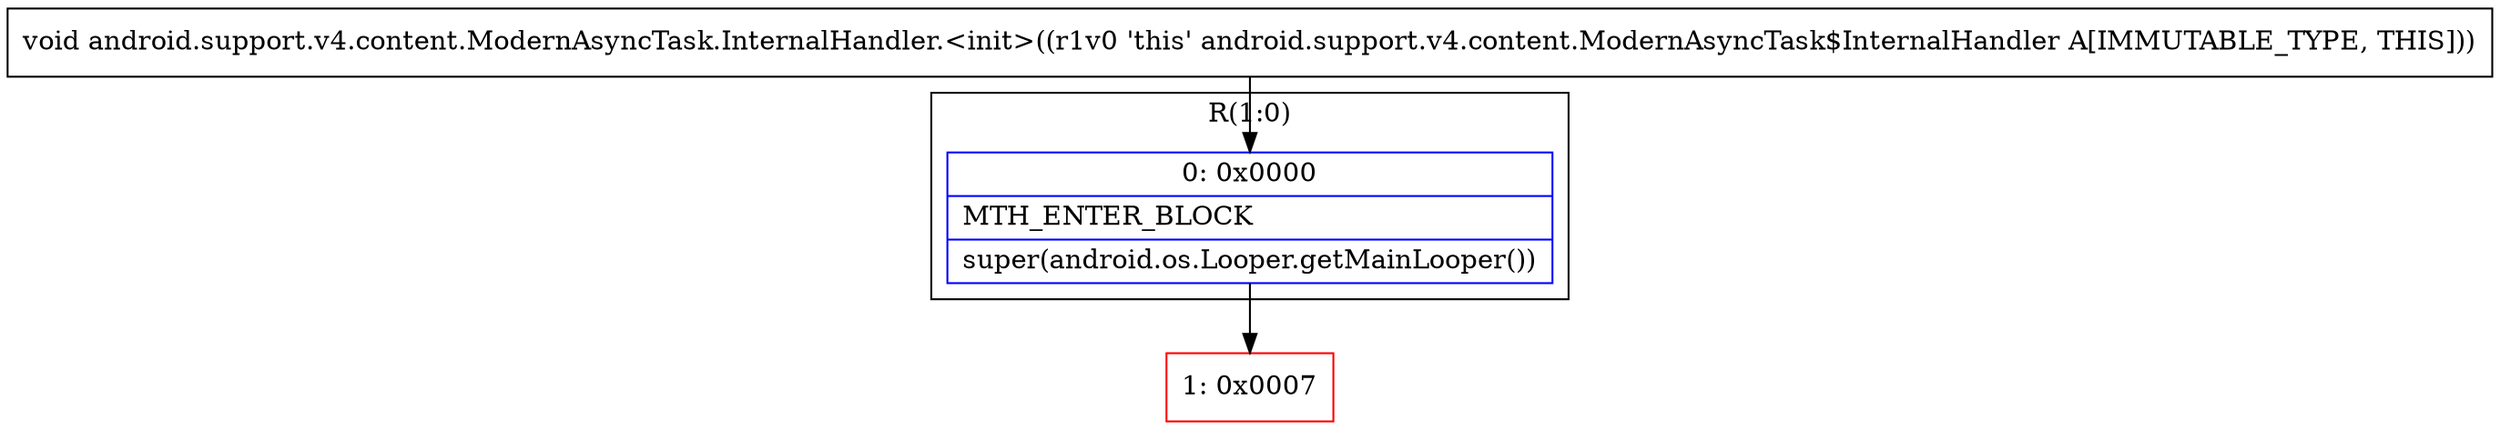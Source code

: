 digraph "CFG forandroid.support.v4.content.ModernAsyncTask.InternalHandler.\<init\>()V" {
subgraph cluster_Region_1876601641 {
label = "R(1:0)";
node [shape=record,color=blue];
Node_0 [shape=record,label="{0\:\ 0x0000|MTH_ENTER_BLOCK\l|super(android.os.Looper.getMainLooper())\l}"];
}
Node_1 [shape=record,color=red,label="{1\:\ 0x0007}"];
MethodNode[shape=record,label="{void android.support.v4.content.ModernAsyncTask.InternalHandler.\<init\>((r1v0 'this' android.support.v4.content.ModernAsyncTask$InternalHandler A[IMMUTABLE_TYPE, THIS])) }"];
MethodNode -> Node_0;
Node_0 -> Node_1;
}

